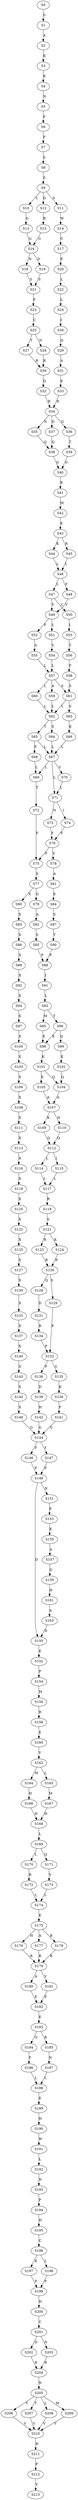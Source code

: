 strict digraph  {
	S0 -> S1 [ label = S ];
	S1 -> S2 [ label = A ];
	S2 -> S3 [ label = K ];
	S3 -> S4 [ label = K ];
	S4 -> S5 [ label = N ];
	S5 -> S6 [ label = F ];
	S6 -> S7 [ label = F ];
	S7 -> S8 [ label = S ];
	S8 -> S9 [ label = S ];
	S9 -> S10 [ label = L ];
	S9 -> S11 [ label = S ];
	S9 -> S12 [ label = D ];
	S10 -> S13 [ label = G ];
	S11 -> S14 [ label = W ];
	S12 -> S15 [ label = R ];
	S13 -> S16 [ label = G ];
	S14 -> S17 [ label = C ];
	S15 -> S16 [ label = G ];
	S16 -> S18 [ label = N ];
	S16 -> S19 [ label = D ];
	S17 -> S20 [ label = P ];
	S18 -> S21 [ label = S ];
	S19 -> S21 [ label = S ];
	S20 -> S22 [ label = L ];
	S21 -> S23 [ label = F ];
	S22 -> S24 [ label = L ];
	S23 -> S25 [ label = C ];
	S24 -> S26 [ label = I ];
	S25 -> S27 [ label = T ];
	S25 -> S28 [ label = N ];
	S26 -> S29 [ label = Q ];
	S27 -> S30 [ label = R ];
	S28 -> S30 [ label = R ];
	S29 -> S31 [ label = A ];
	S30 -> S32 [ label = Q ];
	S31 -> S33 [ label = E ];
	S32 -> S34 [ label = R ];
	S33 -> S34 [ label = R ];
	S34 -> S35 [ label = N ];
	S34 -> S36 [ label = G ];
	S34 -> S37 [ label = D ];
	S35 -> S38 [ label = Q ];
	S36 -> S39 [ label = T ];
	S37 -> S38 [ label = Q ];
	S38 -> S40 [ label = G ];
	S39 -> S40 [ label = G ];
	S40 -> S41 [ label = R ];
	S41 -> S42 [ label = M ];
	S42 -> S43 [ label = K ];
	S43 -> S44 [ label = K ];
	S43 -> S45 [ label = R ];
	S44 -> S46 [ label = L ];
	S45 -> S46 [ label = L ];
	S46 -> S47 [ label = L ];
	S46 -> S48 [ label = F ];
	S47 -> S49 [ label = V ];
	S47 -> S50 [ label = L ];
	S48 -> S49 [ label = V ];
	S49 -> S51 [ label = L ];
	S49 -> S52 [ label = F ];
	S50 -> S53 [ label = I ];
	S51 -> S54 [ label = V ];
	S52 -> S55 [ label = A ];
	S53 -> S56 [ label = T ];
	S54 -> S57 [ label = L ];
	S55 -> S57 [ label = L ];
	S56 -> S58 [ label = F ];
	S57 -> S59 [ label = A ];
	S57 -> S60 [ label = L ];
	S57 -> S61 [ label = S ];
	S58 -> S61 [ label = S ];
	S59 -> S62 [ label = L ];
	S60 -> S62 [ label = L ];
	S61 -> S63 [ label = S ];
	S61 -> S62 [ label = L ];
	S62 -> S64 [ label = S ];
	S62 -> S65 [ label = T ];
	S63 -> S66 [ label = K ];
	S64 -> S67 [ label = L ];
	S65 -> S68 [ label = F ];
	S65 -> S67 [ label = L ];
	S66 -> S67 [ label = L ];
	S67 -> S69 [ label = L ];
	S67 -> S70 [ label = V ];
	S67 -> S71 [ label = L ];
	S68 -> S69 [ label = L ];
	S69 -> S72 [ label = T ];
	S70 -> S71 [ label = L ];
	S71 -> S73 [ label = N ];
	S71 -> S74 [ label = I ];
	S72 -> S75 [ label = F ];
	S73 -> S76 [ label = F ];
	S74 -> S76 [ label = F ];
	S75 -> S77 [ label = S ];
	S76 -> S78 [ label = V ];
	S76 -> S75 [ label = F ];
	S77 -> S79 [ label = G ];
	S77 -> S80 [ label = X ];
	S78 -> S81 [ label = A ];
	S79 -> S82 [ label = A ];
	S80 -> S83 [ label = X ];
	S81 -> S84 [ label = E ];
	S82 -> S85 [ label = S ];
	S83 -> S86 [ label = X ];
	S84 -> S87 [ label = S ];
	S85 -> S88 [ label = P ];
	S86 -> S89 [ label = X ];
	S87 -> S90 [ label = T ];
	S88 -> S91 [ label = I ];
	S89 -> S92 [ label = X ];
	S90 -> S88 [ label = P ];
	S91 -> S93 [ label = L ];
	S92 -> S94 [ label = X ];
	S93 -> S95 [ label = M ];
	S93 -> S96 [ label = T ];
	S94 -> S97 [ label = X ];
	S95 -> S98 [ label = E ];
	S96 -> S99 [ label = Q ];
	S96 -> S98 [ label = E ];
	S97 -> S100 [ label = X ];
	S98 -> S101 [ label = K ];
	S99 -> S102 [ label = E ];
	S100 -> S103 [ label = X ];
	S101 -> S104 [ label = Q ];
	S101 -> S105 [ label = E ];
	S102 -> S104 [ label = Q ];
	S103 -> S106 [ label = X ];
	S104 -> S107 [ label = A ];
	S105 -> S107 [ label = A ];
	S106 -> S108 [ label = X ];
	S107 -> S109 [ label = K ];
	S107 -> S110 [ label = N ];
	S108 -> S111 [ label = X ];
	S109 -> S112 [ label = Q ];
	S110 -> S112 [ label = Q ];
	S111 -> S113 [ label = X ];
	S112 -> S114 [ label = L ];
	S112 -> S115 [ label = I ];
	S113 -> S116 [ label = X ];
	S114 -> S117 [ label = L ];
	S115 -> S117 [ label = L ];
	S116 -> S118 [ label = X ];
	S117 -> S119 [ label = R ];
	S118 -> S120 [ label = X ];
	S119 -> S121 [ label = S ];
	S120 -> S122 [ label = X ];
	S121 -> S123 [ label = R ];
	S121 -> S124 [ label = K ];
	S122 -> S125 [ label = X ];
	S123 -> S126 [ label = R ];
	S124 -> S126 [ label = R ];
	S125 -> S127 [ label = X ];
	S126 -> S128 [ label = Q ];
	S126 -> S129 [ label = S ];
	S127 -> S130 [ label = X ];
	S128 -> S131 [ label = D ];
	S129 -> S132 [ label = P ];
	S130 -> S133 [ label = X ];
	S131 -> S134 [ label = R ];
	S132 -> S135 [ label = S ];
	S132 -> S136 [ label = P ];
	S133 -> S137 [ label = X ];
	S134 -> S132 [ label = P ];
	S135 -> S138 [ label = K ];
	S136 -> S139 [ label = D ];
	S137 -> S140 [ label = X ];
	S138 -> S141 [ label = P ];
	S139 -> S142 [ label = H ];
	S140 -> S143 [ label = X ];
	S141 -> S144 [ label = G ];
	S142 -> S144 [ label = G ];
	S143 -> S145 [ label = X ];
	S144 -> S146 [ label = F ];
	S144 -> S147 [ label = Y ];
	S145 -> S148 [ label = X ];
	S146 -> S149 [ label = P ];
	S147 -> S149 [ label = P ];
	S148 -> S144 [ label = G ];
	S149 -> S150 [ label = D ];
	S149 -> S151 [ label = N ];
	S150 -> S152 [ label = E ];
	S151 -> S153 [ label = P ];
	S152 -> S154 [ label = P ];
	S153 -> S155 [ label = K ];
	S154 -> S156 [ label = M ];
	S155 -> S157 [ label = A ];
	S156 -> S158 [ label = R ];
	S157 -> S159 [ label = G ];
	S158 -> S160 [ label = E ];
	S159 -> S161 [ label = H ];
	S160 -> S162 [ label = Y ];
	S161 -> S163 [ label = A ];
	S162 -> S164 [ label = M ];
	S162 -> S165 [ label = L ];
	S163 -> S150 [ label = D ];
	S164 -> S166 [ label = H ];
	S165 -> S167 [ label = M ];
	S166 -> S168 [ label = H ];
	S167 -> S168 [ label = H ];
	S168 -> S169 [ label = L ];
	S169 -> S170 [ label = L ];
	S169 -> S171 [ label = Q ];
	S170 -> S172 [ label = R ];
	S171 -> S173 [ label = V ];
	S172 -> S174 [ label = L ];
	S173 -> S174 [ label = L ];
	S174 -> S175 [ label = E ];
	S175 -> S176 [ label = H ];
	S175 -> S177 [ label = A ];
	S175 -> S178 [ label = R ];
	S176 -> S179 [ label = R ];
	S177 -> S179 [ label = R ];
	S178 -> S179 [ label = R ];
	S179 -> S180 [ label = A ];
	S179 -> S181 [ label = V ];
	S180 -> S182 [ label = E ];
	S181 -> S182 [ label = E ];
	S182 -> S183 [ label = E ];
	S183 -> S184 [ label = Q ];
	S183 -> S185 [ label = R ];
	S184 -> S186 [ label = F ];
	S185 -> S187 [ label = N ];
	S186 -> S188 [ label = L ];
	S187 -> S188 [ label = L ];
	S188 -> S189 [ label = E ];
	S189 -> S190 [ label = H ];
	S190 -> S191 [ label = W ];
	S191 -> S192 [ label = L ];
	S192 -> S193 [ label = N ];
	S193 -> S194 [ label = P ];
	S194 -> S195 [ label = H ];
	S195 -> S196 [ label = C ];
	S196 -> S197 [ label = K ];
	S196 -> S198 [ label = L ];
	S197 -> S199 [ label = P ];
	S198 -> S199 [ label = P ];
	S199 -> S200 [ label = H ];
	S200 -> S201 [ label = C ];
	S201 -> S202 [ label = D ];
	S201 -> S203 [ label = N ];
	S202 -> S204 [ label = R ];
	S203 -> S204 [ label = R ];
	S204 -> S205 [ label = N ];
	S205 -> S206 [ label = V ];
	S205 -> S207 [ label = Y ];
	S205 -> S208 [ label = L ];
	S205 -> S209 [ label = M ];
	S206 -> S210 [ label = V ];
	S207 -> S210 [ label = V ];
	S208 -> S210 [ label = V ];
	S209 -> S210 [ label = V ];
	S210 -> S211 [ label = H ];
	S211 -> S212 [ label = P ];
	S212 -> S213 [ label = V ];
}
